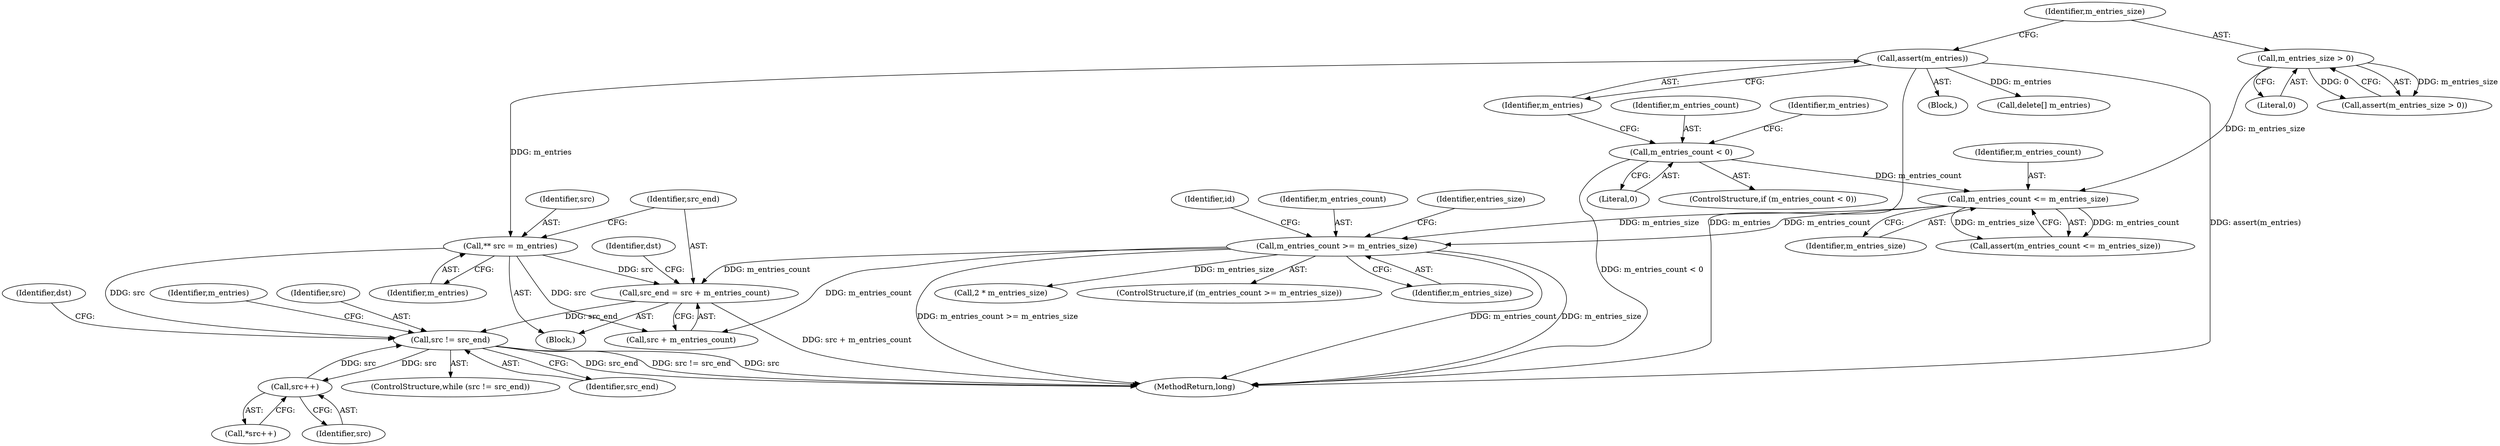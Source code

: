 digraph "1_Android_04839626ed859623901ebd3a5fd483982186b59d_19@integer" {
"1000167" [label="(Call,src_end = src + m_entries_count)"];
"1000164" [label="(Call,** src = m_entries)"];
"1000140" [label="(Call,assert(m_entries))"];
"1000151" [label="(Call,m_entries_count >= m_entries_size)"];
"1000147" [label="(Call,m_entries_count <= m_entries_size)"];
"1000120" [label="(Call,m_entries_count < 0)"];
"1000143" [label="(Call,m_entries_size > 0)"];
"1000177" [label="(Call,src != src_end)"];
"1000185" [label="(Call,src++)"];
"1000150" [label="(ControlStructure,if (m_entries_count >= m_entries_size))"];
"1000120" [label="(Call,m_entries_count < 0)"];
"1000141" [label="(Identifier,m_entries)"];
"1000149" [label="(Identifier,m_entries_size)"];
"1000121" [label="(Identifier,m_entries_count)"];
"1000151" [label="(Call,m_entries_count >= m_entries_size)"];
"1000126" [label="(Identifier,m_entries)"];
"1000147" [label="(Call,m_entries_count <= m_entries_size)"];
"1000153" [label="(Identifier,m_entries_size)"];
"1000167" [label="(Call,src_end = src + m_entries_count)"];
"1000146" [label="(Call,assert(m_entries_count <= m_entries_size))"];
"1000176" [label="(ControlStructure,while (src != src_end))"];
"1000184" [label="(Call,*src++)"];
"1000165" [label="(Identifier,src)"];
"1000197" [label="(Identifier,id)"];
"1000164" [label="(Call,** src = m_entries)"];
"1000122" [label="(Literal,0)"];
"1000152" [label="(Identifier,m_entries_count)"];
"1000177" [label="(Call,src != src_end)"];
"1000178" [label="(Identifier,src)"];
"1000119" [label="(ControlStructure,if (m_entries_count < 0))"];
"1000157" [label="(Identifier,entries_size)"];
"1000139" [label="(Block,)"];
"1000186" [label="(Identifier,src)"];
"1000143" [label="(Call,m_entries_size > 0)"];
"1000174" [label="(Identifier,dst)"];
"1000166" [label="(Identifier,m_entries)"];
"1000188" [label="(Identifier,m_entries)"];
"1000187" [label="(Call,delete[] m_entries)"];
"1000148" [label="(Identifier,m_entries_count)"];
"1000183" [label="(Identifier,dst)"];
"1000158" [label="(Call,2 * m_entries_size)"];
"1000179" [label="(Identifier,src_end)"];
"1000209" [label="(MethodReturn,long)"];
"1000169" [label="(Call,src + m_entries_count)"];
"1000154" [label="(Block,)"];
"1000140" [label="(Call,assert(m_entries))"];
"1000145" [label="(Literal,0)"];
"1000142" [label="(Call,assert(m_entries_size > 0))"];
"1000168" [label="(Identifier,src_end)"];
"1000185" [label="(Call,src++)"];
"1000144" [label="(Identifier,m_entries_size)"];
"1000167" -> "1000154"  [label="AST: "];
"1000167" -> "1000169"  [label="CFG: "];
"1000168" -> "1000167"  [label="AST: "];
"1000169" -> "1000167"  [label="AST: "];
"1000174" -> "1000167"  [label="CFG: "];
"1000167" -> "1000209"  [label="DDG: src + m_entries_count"];
"1000164" -> "1000167"  [label="DDG: src"];
"1000151" -> "1000167"  [label="DDG: m_entries_count"];
"1000167" -> "1000177"  [label="DDG: src_end"];
"1000164" -> "1000154"  [label="AST: "];
"1000164" -> "1000166"  [label="CFG: "];
"1000165" -> "1000164"  [label="AST: "];
"1000166" -> "1000164"  [label="AST: "];
"1000168" -> "1000164"  [label="CFG: "];
"1000140" -> "1000164"  [label="DDG: m_entries"];
"1000164" -> "1000169"  [label="DDG: src"];
"1000164" -> "1000177"  [label="DDG: src"];
"1000140" -> "1000139"  [label="AST: "];
"1000140" -> "1000141"  [label="CFG: "];
"1000141" -> "1000140"  [label="AST: "];
"1000144" -> "1000140"  [label="CFG: "];
"1000140" -> "1000209"  [label="DDG: m_entries"];
"1000140" -> "1000209"  [label="DDG: assert(m_entries)"];
"1000140" -> "1000187"  [label="DDG: m_entries"];
"1000151" -> "1000150"  [label="AST: "];
"1000151" -> "1000153"  [label="CFG: "];
"1000152" -> "1000151"  [label="AST: "];
"1000153" -> "1000151"  [label="AST: "];
"1000157" -> "1000151"  [label="CFG: "];
"1000197" -> "1000151"  [label="CFG: "];
"1000151" -> "1000209"  [label="DDG: m_entries_count >= m_entries_size"];
"1000151" -> "1000209"  [label="DDG: m_entries_count"];
"1000151" -> "1000209"  [label="DDG: m_entries_size"];
"1000147" -> "1000151"  [label="DDG: m_entries_count"];
"1000147" -> "1000151"  [label="DDG: m_entries_size"];
"1000151" -> "1000158"  [label="DDG: m_entries_size"];
"1000151" -> "1000169"  [label="DDG: m_entries_count"];
"1000147" -> "1000146"  [label="AST: "];
"1000147" -> "1000149"  [label="CFG: "];
"1000148" -> "1000147"  [label="AST: "];
"1000149" -> "1000147"  [label="AST: "];
"1000146" -> "1000147"  [label="CFG: "];
"1000147" -> "1000146"  [label="DDG: m_entries_count"];
"1000147" -> "1000146"  [label="DDG: m_entries_size"];
"1000120" -> "1000147"  [label="DDG: m_entries_count"];
"1000143" -> "1000147"  [label="DDG: m_entries_size"];
"1000120" -> "1000119"  [label="AST: "];
"1000120" -> "1000122"  [label="CFG: "];
"1000121" -> "1000120"  [label="AST: "];
"1000122" -> "1000120"  [label="AST: "];
"1000126" -> "1000120"  [label="CFG: "];
"1000141" -> "1000120"  [label="CFG: "];
"1000120" -> "1000209"  [label="DDG: m_entries_count < 0"];
"1000143" -> "1000142"  [label="AST: "];
"1000143" -> "1000145"  [label="CFG: "];
"1000144" -> "1000143"  [label="AST: "];
"1000145" -> "1000143"  [label="AST: "];
"1000142" -> "1000143"  [label="CFG: "];
"1000143" -> "1000142"  [label="DDG: m_entries_size"];
"1000143" -> "1000142"  [label="DDG: 0"];
"1000177" -> "1000176"  [label="AST: "];
"1000177" -> "1000179"  [label="CFG: "];
"1000178" -> "1000177"  [label="AST: "];
"1000179" -> "1000177"  [label="AST: "];
"1000183" -> "1000177"  [label="CFG: "];
"1000188" -> "1000177"  [label="CFG: "];
"1000177" -> "1000209"  [label="DDG: src_end"];
"1000177" -> "1000209"  [label="DDG: src != src_end"];
"1000177" -> "1000209"  [label="DDG: src"];
"1000185" -> "1000177"  [label="DDG: src"];
"1000177" -> "1000185"  [label="DDG: src"];
"1000185" -> "1000184"  [label="AST: "];
"1000185" -> "1000186"  [label="CFG: "];
"1000186" -> "1000185"  [label="AST: "];
"1000184" -> "1000185"  [label="CFG: "];
}
